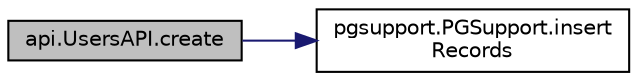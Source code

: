digraph "api.UsersAPI.create"
{
 // LATEX_PDF_SIZE
  edge [fontname="Helvetica",fontsize="10",labelfontname="Helvetica",labelfontsize="10"];
  node [fontname="Helvetica",fontsize="10",shape=record];
  rankdir="LR";
  Node1 [label="api.UsersAPI.create",height=0.2,width=0.4,color="black", fillcolor="grey75", style="filled", fontcolor="black",tooltip=" "];
  Node1 -> Node2 [color="midnightblue",fontsize="10",style="solid",fontname="Helvetica"];
  Node2 [label="pgsupport.PGSupport.insert\lRecords",height=0.2,width=0.4,color="black", fillcolor="white", style="filled",URL="$classpgsupport_1_1PGSupport.html#a0a3ceeef9f9d74bccea0ddc944f95f89",tooltip=" "];
}
